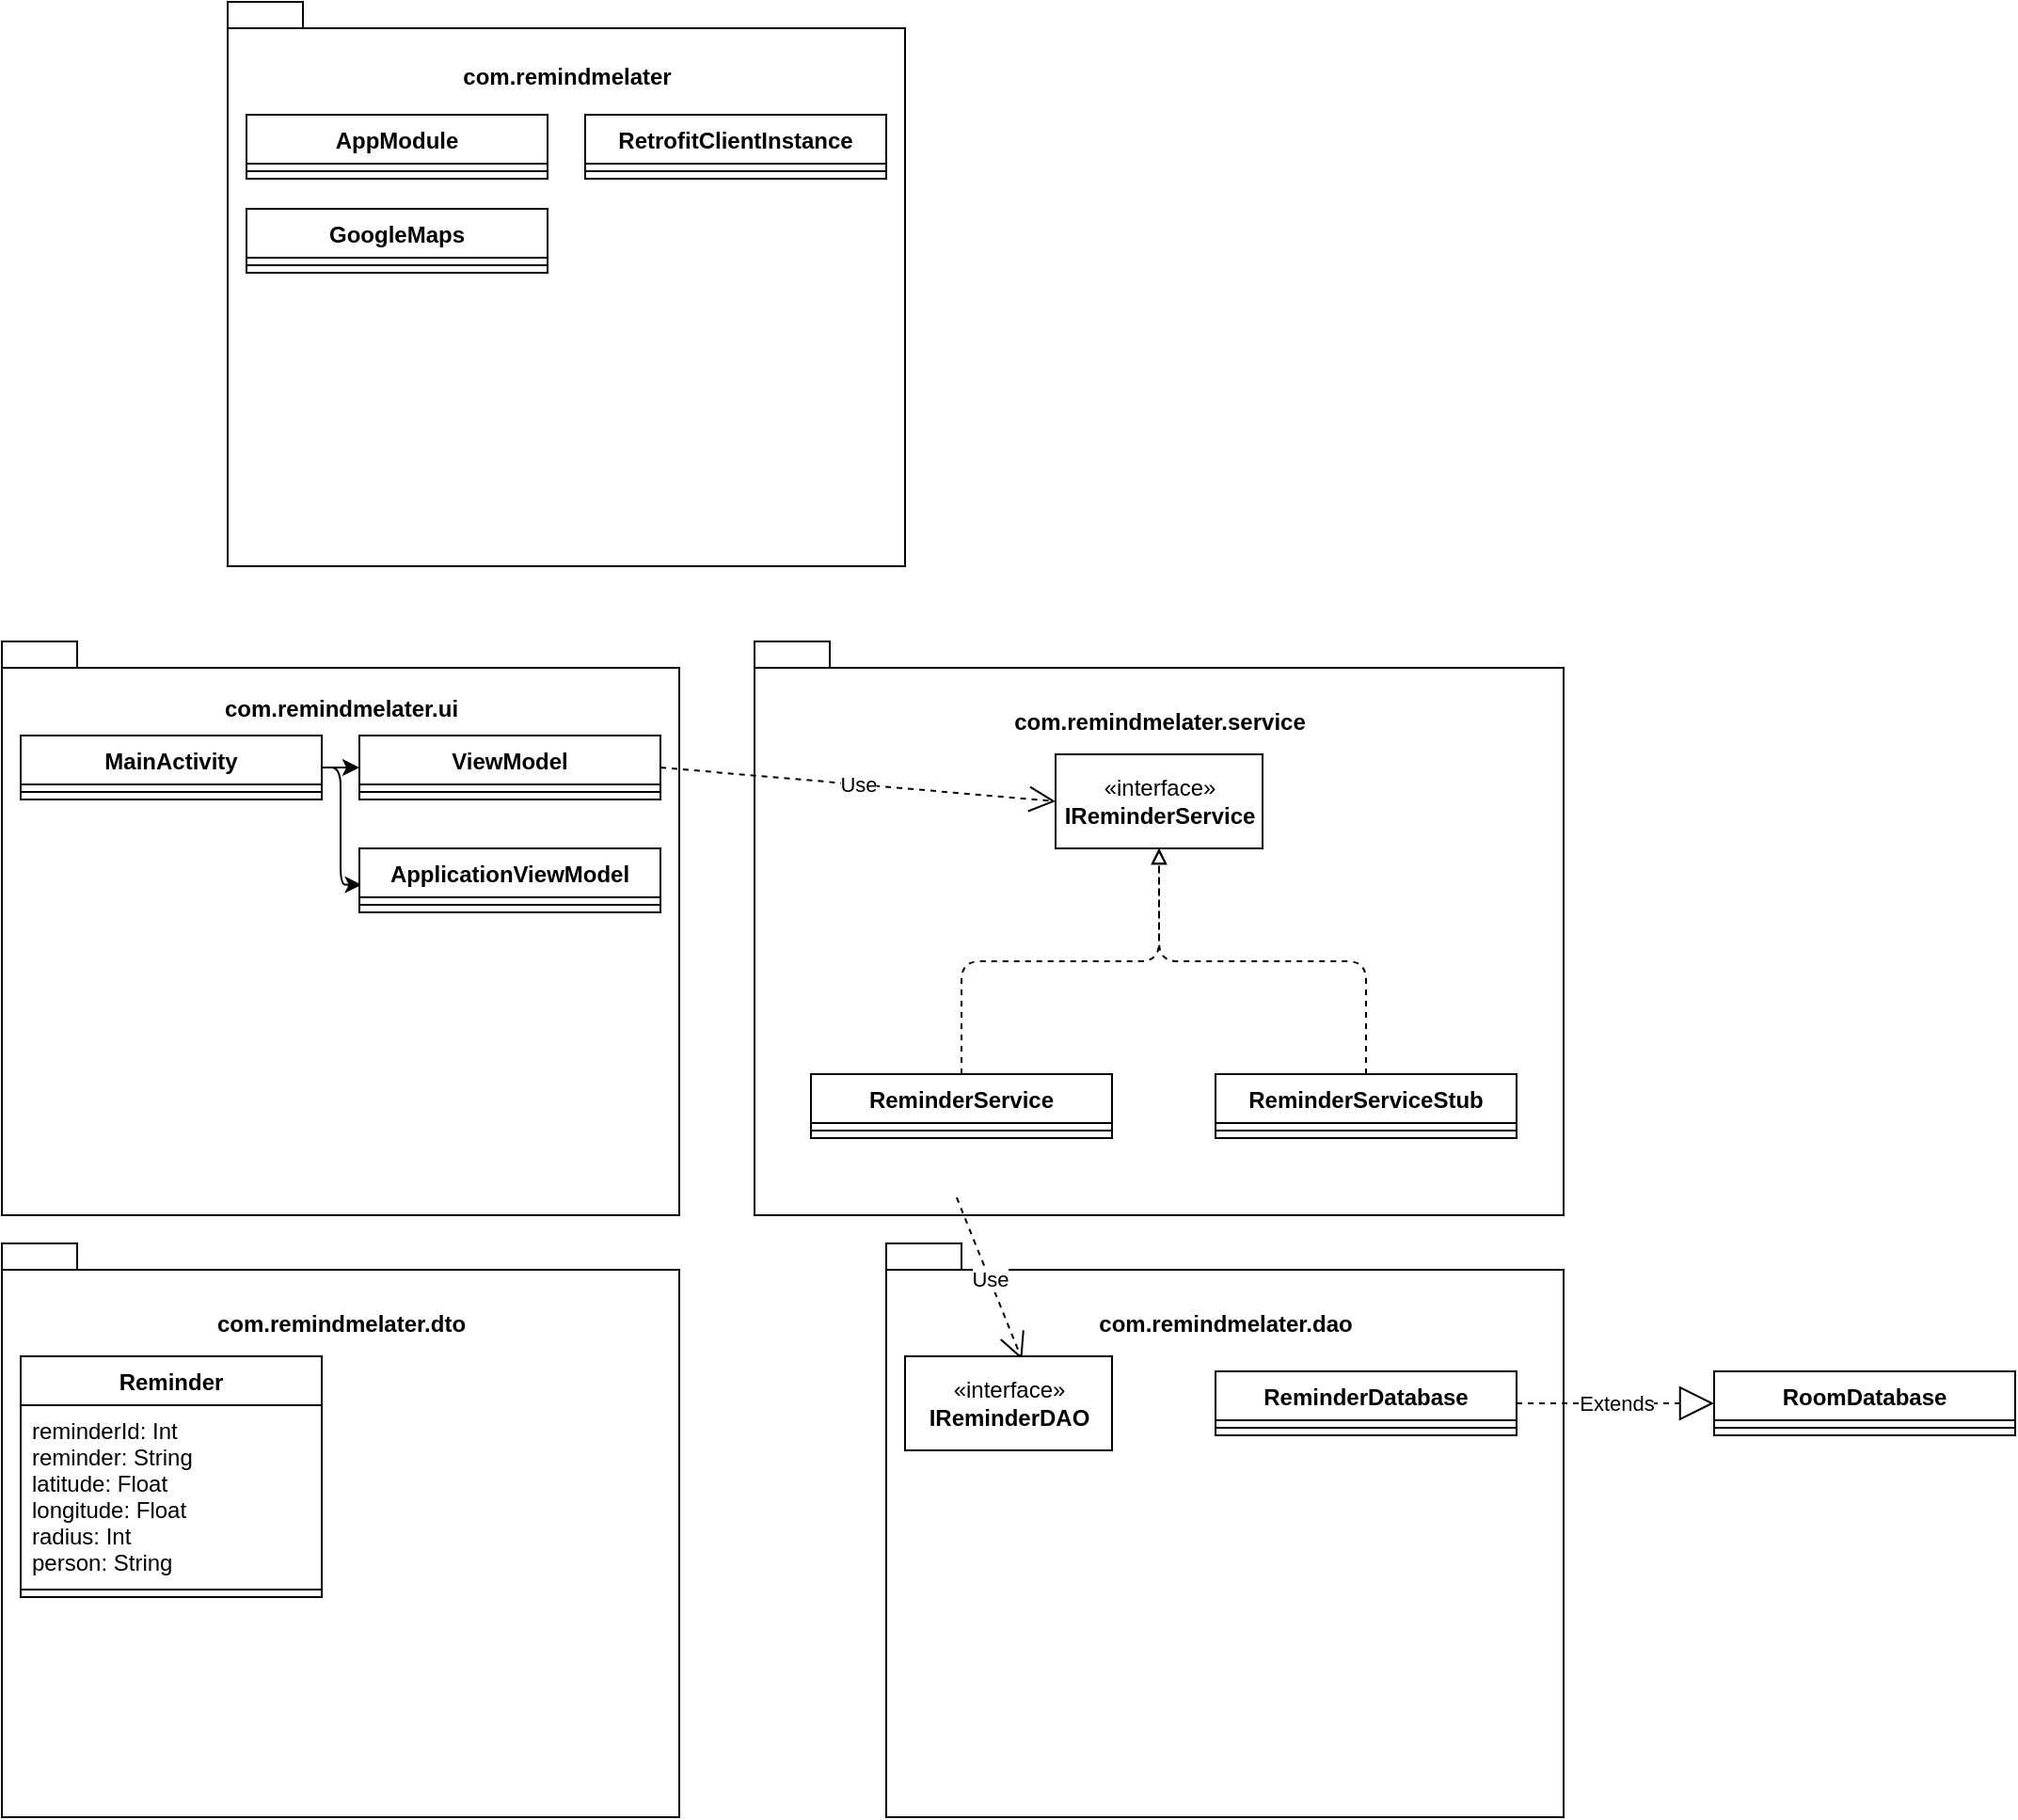 <mxfile version="16.5.2" type="device"><diagram id="C5RBs43oDa-KdzZeNtuy" name="Page-1"><mxGraphModel dx="1178" dy="655" grid="1" gridSize="10" guides="1" tooltips="1" connect="1" arrows="1" fold="1" page="1" pageScale="1" pageWidth="850" pageHeight="1100" background="none" math="0" shadow="0"><root><mxCell id="WIyWlLk6GJQsqaUBKTNV-0"/><mxCell id="WIyWlLk6GJQsqaUBKTNV-1" parent="WIyWlLk6GJQsqaUBKTNV-0"/><mxCell id="1HaIQsdyLIu8X52pOBNz-4" value="com.remindmelater.ui&lt;br&gt;&lt;br&gt;&lt;br&gt;&lt;br&gt;&lt;br&gt;&lt;br&gt;&lt;br&gt;&lt;br&gt;&lt;br&gt;&lt;br&gt;&lt;br&gt;&lt;br&gt;&lt;br&gt;&lt;br&gt;&lt;br&gt;&lt;br&gt;&lt;br&gt;&lt;br&gt;" style="shape=folder;fontStyle=1;spacingTop=10;tabWidth=40;tabHeight=14;tabPosition=left;html=1;rounded=0;" parent="WIyWlLk6GJQsqaUBKTNV-1" vertex="1"><mxGeometry x="10" y="460" width="360" height="305" as="geometry"/></mxCell><mxCell id="1HaIQsdyLIu8X52pOBNz-5" value="com.remindmelater.service&lt;br&gt;&lt;br&gt;&lt;br&gt;&lt;br&gt;&lt;br&gt;&lt;br&gt;&lt;br&gt;&lt;br&gt;&lt;br&gt;&lt;br&gt;&lt;br&gt;&lt;br&gt;&lt;br&gt;&lt;br&gt;&lt;br&gt;&lt;br&gt;&lt;br&gt;" style="shape=folder;fontStyle=1;spacingTop=10;tabWidth=40;tabHeight=14;tabPosition=left;html=1;rounded=0;" parent="WIyWlLk6GJQsqaUBKTNV-1" vertex="1"><mxGeometry x="410" y="460" width="430" height="305" as="geometry"/></mxCell><mxCell id="1HaIQsdyLIu8X52pOBNz-6" value="com.remindmelater.dto&lt;br&gt;&lt;br&gt;&lt;br&gt;&lt;br&gt;&lt;br&gt;&lt;br&gt;&lt;br&gt;&lt;br&gt;&lt;br&gt;&lt;br&gt;&lt;br&gt;&lt;br&gt;&lt;br&gt;&lt;br&gt;&lt;br&gt;&lt;br&gt;&lt;br&gt;" style="shape=folder;fontStyle=1;spacingTop=10;tabWidth=40;tabHeight=14;tabPosition=left;html=1;rounded=0;" parent="WIyWlLk6GJQsqaUBKTNV-1" vertex="1"><mxGeometry x="10" y="780" width="360" height="305" as="geometry"/></mxCell><mxCell id="1HaIQsdyLIu8X52pOBNz-7" value="com.remindmelater.dao&lt;br&gt;&lt;br&gt;&lt;br&gt;&lt;br&gt;&lt;br&gt;&lt;br&gt;&lt;br&gt;&lt;br&gt;&lt;br&gt;&lt;br&gt;&lt;br&gt;&lt;br&gt;&lt;br&gt;&lt;br&gt;&lt;br&gt;&lt;br&gt;&lt;br&gt;" style="shape=folder;fontStyle=1;spacingTop=10;tabWidth=40;tabHeight=14;tabPosition=left;html=1;rounded=0;" parent="WIyWlLk6GJQsqaUBKTNV-1" vertex="1"><mxGeometry x="480" y="780" width="360" height="305" as="geometry"/></mxCell><mxCell id="1HaIQsdyLIu8X52pOBNz-26" value="" style="edgeStyle=orthogonalEdgeStyle;orthogonalLoop=1;jettySize=auto;html=1;entryX=0.008;entryY=0.569;entryDx=0;entryDy=0;entryPerimeter=0;" parent="WIyWlLk6GJQsqaUBKTNV-1" source="1HaIQsdyLIu8X52pOBNz-8" target="1HaIQsdyLIu8X52pOBNz-14" edge="1"><mxGeometry relative="1" as="geometry"><Array as="points"><mxPoint x="190" y="527"/><mxPoint x="190" y="589"/></Array></mxGeometry></mxCell><mxCell id="1HaIQsdyLIu8X52pOBNz-8" value="MainActivity" style="swimlane;fontStyle=1;align=center;verticalAlign=top;childLayout=stackLayout;horizontal=1;startSize=26;horizontalStack=0;resizeParent=1;resizeParentMax=0;resizeLast=0;collapsible=1;marginBottom=0;" parent="WIyWlLk6GJQsqaUBKTNV-1" vertex="1"><mxGeometry x="20" y="510" width="160" height="34" as="geometry"/></mxCell><mxCell id="1HaIQsdyLIu8X52pOBNz-10" value="" style="line;strokeWidth=1;fillColor=none;align=left;verticalAlign=middle;spacingTop=-1;spacingLeft=3;spacingRight=3;rotatable=0;labelPosition=right;points=[];portConstraint=eastwest;" parent="1HaIQsdyLIu8X52pOBNz-8" vertex="1"><mxGeometry y="26" width="160" height="8" as="geometry"/></mxCell><mxCell id="1HaIQsdyLIu8X52pOBNz-12" value="ViewModel" style="swimlane;fontStyle=1;align=center;verticalAlign=top;childLayout=stackLayout;horizontal=1;startSize=26;horizontalStack=0;resizeParent=1;resizeParentMax=0;resizeLast=0;collapsible=1;marginBottom=0;" parent="WIyWlLk6GJQsqaUBKTNV-1" vertex="1"><mxGeometry x="200" y="510" width="160" height="34" as="geometry"/></mxCell><mxCell id="1HaIQsdyLIu8X52pOBNz-13" value="" style="line;strokeWidth=1;fillColor=none;align=left;verticalAlign=middle;spacingTop=-1;spacingLeft=3;spacingRight=3;rotatable=0;labelPosition=right;points=[];portConstraint=eastwest;" parent="1HaIQsdyLIu8X52pOBNz-12" vertex="1"><mxGeometry y="26" width="160" height="8" as="geometry"/></mxCell><mxCell id="1HaIQsdyLIu8X52pOBNz-14" value="ApplicationViewModel" style="swimlane;fontStyle=1;align=center;verticalAlign=top;childLayout=stackLayout;horizontal=1;startSize=26;horizontalStack=0;resizeParent=1;resizeParentMax=0;resizeLast=0;collapsible=1;marginBottom=0;" parent="WIyWlLk6GJQsqaUBKTNV-1" vertex="1"><mxGeometry x="200" y="570" width="160" height="34" as="geometry"/></mxCell><mxCell id="1HaIQsdyLIu8X52pOBNz-15" value="" style="line;strokeWidth=1;fillColor=none;align=left;verticalAlign=middle;spacingTop=-1;spacingLeft=3;spacingRight=3;rotatable=0;labelPosition=right;points=[];portConstraint=eastwest;" parent="1HaIQsdyLIu8X52pOBNz-14" vertex="1"><mxGeometry y="26" width="160" height="8" as="geometry"/></mxCell><mxCell id="1HaIQsdyLIu8X52pOBNz-18" value="Reminder" style="swimlane;fontStyle=1;align=center;verticalAlign=top;childLayout=stackLayout;horizontal=1;startSize=26;horizontalStack=0;resizeParent=1;resizeParentMax=0;resizeLast=0;collapsible=1;marginBottom=0;" parent="WIyWlLk6GJQsqaUBKTNV-1" vertex="1"><mxGeometry x="20" y="840" width="160" height="128" as="geometry"/></mxCell><mxCell id="1HaIQsdyLIu8X52pOBNz-19" value="reminderId: Int&#10;reminder: String&#10;latitude: Float&#10;longitude: Float&#10;radius: Int&#10;person: String" style="text;strokeColor=none;fillColor=none;align=left;verticalAlign=top;spacingLeft=4;spacingRight=4;overflow=hidden;rotatable=0;points=[[0,0.5],[1,0.5]];portConstraint=eastwest;" parent="1HaIQsdyLIu8X52pOBNz-18" vertex="1"><mxGeometry y="26" width="160" height="94" as="geometry"/></mxCell><mxCell id="1HaIQsdyLIu8X52pOBNz-20" value="" style="line;strokeWidth=1;fillColor=none;align=left;verticalAlign=middle;spacingTop=-1;spacingLeft=3;spacingRight=3;rotatable=0;labelPosition=right;points=[];portConstraint=eastwest;" parent="1HaIQsdyLIu8X52pOBNz-18" vertex="1"><mxGeometry y="120" width="160" height="8" as="geometry"/></mxCell><mxCell id="1HaIQsdyLIu8X52pOBNz-28" value="" style="endArrow=classic;html=1;exitX=1;exitY=0.5;exitDx=0;exitDy=0;entryX=0;entryY=0.5;entryDx=0;entryDy=0;" parent="WIyWlLk6GJQsqaUBKTNV-1" source="1HaIQsdyLIu8X52pOBNz-8" target="1HaIQsdyLIu8X52pOBNz-12" edge="1"><mxGeometry width="50" height="50" relative="1" as="geometry"><mxPoint x="210" y="610" as="sourcePoint"/><mxPoint x="260" y="560" as="targetPoint"/></mxGeometry></mxCell><mxCell id="1HaIQsdyLIu8X52pOBNz-29" value="«interface»&lt;br&gt;&lt;b&gt;IReminderService&lt;/b&gt;" style="html=1;" parent="WIyWlLk6GJQsqaUBKTNV-1" vertex="1"><mxGeometry x="570" y="520" width="110" height="50" as="geometry"/></mxCell><mxCell id="1HaIQsdyLIu8X52pOBNz-30" value="ReminderService" style="swimlane;fontStyle=1;align=center;verticalAlign=top;childLayout=stackLayout;horizontal=1;startSize=26;horizontalStack=0;resizeParent=1;resizeParentMax=0;resizeLast=0;collapsible=1;marginBottom=0;" parent="WIyWlLk6GJQsqaUBKTNV-1" vertex="1"><mxGeometry x="440" y="690" width="160" height="34" as="geometry"/></mxCell><mxCell id="1HaIQsdyLIu8X52pOBNz-32" value="" style="line;strokeWidth=1;fillColor=none;align=left;verticalAlign=middle;spacingTop=-1;spacingLeft=3;spacingRight=3;rotatable=0;labelPosition=right;points=[];portConstraint=eastwest;" parent="1HaIQsdyLIu8X52pOBNz-30" vertex="1"><mxGeometry y="26" width="160" height="8" as="geometry"/></mxCell><mxCell id="1HaIQsdyLIu8X52pOBNz-42" value="" style="edgeStyle=orthogonalEdgeStyle;orthogonalLoop=1;jettySize=auto;html=1;endArrow=block;endFill=0;dashed=1;entryX=0.5;entryY=1;entryDx=0;entryDy=0;" parent="WIyWlLk6GJQsqaUBKTNV-1" source="1HaIQsdyLIu8X52pOBNz-36" target="1HaIQsdyLIu8X52pOBNz-29" edge="1"><mxGeometry relative="1" as="geometry"><mxPoint x="620" y="570" as="targetPoint"/></mxGeometry></mxCell><mxCell id="1HaIQsdyLIu8X52pOBNz-36" value="ReminderServiceStub" style="swimlane;fontStyle=1;align=center;verticalAlign=top;childLayout=stackLayout;horizontal=1;startSize=26;horizontalStack=0;resizeParent=1;resizeParentMax=0;resizeLast=0;collapsible=1;marginBottom=0;" parent="WIyWlLk6GJQsqaUBKTNV-1" vertex="1"><mxGeometry x="655" y="690" width="160" height="34" as="geometry"/></mxCell><mxCell id="1HaIQsdyLIu8X52pOBNz-38" value="" style="line;strokeWidth=1;fillColor=none;align=left;verticalAlign=middle;spacingTop=-1;spacingLeft=3;spacingRight=3;rotatable=0;labelPosition=right;points=[];portConstraint=eastwest;" parent="1HaIQsdyLIu8X52pOBNz-36" vertex="1"><mxGeometry y="26" width="160" height="8" as="geometry"/></mxCell><mxCell id="1HaIQsdyLIu8X52pOBNz-43" value="" style="edgeStyle=orthogonalEdgeStyle;orthogonalLoop=1;jettySize=auto;html=1;endArrow=block;endFill=0;dashed=1;exitX=0.5;exitY=0;exitDx=0;exitDy=0;entryX=0.5;entryY=1;entryDx=0;entryDy=0;" parent="WIyWlLk6GJQsqaUBKTNV-1" source="1HaIQsdyLIu8X52pOBNz-30" target="1HaIQsdyLIu8X52pOBNz-29" edge="1"><mxGeometry relative="1" as="geometry"><mxPoint x="620" y="629.55" as="sourcePoint"/><mxPoint x="580" y="570" as="targetPoint"/></mxGeometry></mxCell><mxCell id="1HaIQsdyLIu8X52pOBNz-44" value="Use" style="endArrow=open;endSize=12;dashed=1;html=1;exitX=1;exitY=0.5;exitDx=0;exitDy=0;strokeColor=default;entryX=0;entryY=0.5;entryDx=0;entryDy=0;rounded=1;" parent="WIyWlLk6GJQsqaUBKTNV-1" source="1HaIQsdyLIu8X52pOBNz-12" target="1HaIQsdyLIu8X52pOBNz-29" edge="1"><mxGeometry width="160" relative="1" as="geometry"><mxPoint x="350" y="680" as="sourcePoint"/><mxPoint x="510" y="680" as="targetPoint"/></mxGeometry></mxCell><mxCell id="1HaIQsdyLIu8X52pOBNz-46" value="Use" style="endArrow=open;endSize=12;dashed=1;html=1;rounded=1;strokeColor=default;exitX=0.484;exitY=0.984;exitDx=0;exitDy=0;exitPerimeter=0;entryX=0.565;entryY=0.034;entryDx=0;entryDy=0;entryPerimeter=0;" parent="WIyWlLk6GJQsqaUBKTNV-1" target="1HaIQsdyLIu8X52pOBNz-57" edge="1"><mxGeometry width="160" relative="1" as="geometry"><mxPoint x="517.44" y="755.584" as="sourcePoint"/><mxPoint x="545.0" y="840" as="targetPoint"/></mxGeometry></mxCell><mxCell id="1HaIQsdyLIu8X52pOBNz-48" value="com.remindmelater&lt;br&gt;&lt;br&gt;&lt;br&gt;&lt;br&gt;&lt;br&gt;&lt;br&gt;&lt;br&gt;&lt;br&gt;&lt;br&gt;&lt;br&gt;&lt;br&gt;&lt;br&gt;&lt;br&gt;&lt;br&gt;&lt;br&gt;&lt;br&gt;&lt;br&gt;" style="shape=folder;fontStyle=1;spacingTop=10;tabWidth=40;tabHeight=14;tabPosition=left;html=1;rounded=0;" parent="WIyWlLk6GJQsqaUBKTNV-1" vertex="1"><mxGeometry x="130" y="120" width="360" height="300" as="geometry"/></mxCell><mxCell id="1HaIQsdyLIu8X52pOBNz-49" value="AppModule" style="swimlane;fontStyle=1;align=center;verticalAlign=top;childLayout=stackLayout;horizontal=1;startSize=26;horizontalStack=0;resizeParent=1;resizeParentMax=0;resizeLast=0;collapsible=1;marginBottom=0;" parent="WIyWlLk6GJQsqaUBKTNV-1" vertex="1"><mxGeometry x="140" y="180" width="160" height="34" as="geometry"/></mxCell><mxCell id="1HaIQsdyLIu8X52pOBNz-51" value="" style="line;strokeWidth=1;fillColor=none;align=left;verticalAlign=middle;spacingTop=-1;spacingLeft=3;spacingRight=3;rotatable=0;labelPosition=right;points=[];portConstraint=eastwest;" parent="1HaIQsdyLIu8X52pOBNz-49" vertex="1"><mxGeometry y="26" width="160" height="8" as="geometry"/></mxCell><mxCell id="1HaIQsdyLIu8X52pOBNz-53" value="RetrofitClientInstance" style="swimlane;fontStyle=1;align=center;verticalAlign=top;childLayout=stackLayout;horizontal=1;startSize=26;horizontalStack=0;resizeParent=1;resizeParentMax=0;resizeLast=0;collapsible=1;marginBottom=0;" parent="WIyWlLk6GJQsqaUBKTNV-1" vertex="1"><mxGeometry x="320" y="180" width="160" height="34" as="geometry"/></mxCell><mxCell id="1HaIQsdyLIu8X52pOBNz-55" value="" style="line;strokeWidth=1;fillColor=none;align=left;verticalAlign=middle;spacingTop=-1;spacingLeft=3;spacingRight=3;rotatable=0;labelPosition=right;points=[];portConstraint=eastwest;" parent="1HaIQsdyLIu8X52pOBNz-53" vertex="1"><mxGeometry y="26" width="160" height="8" as="geometry"/></mxCell><mxCell id="1HaIQsdyLIu8X52pOBNz-57" value="«interface»&lt;br&gt;&lt;b&gt;IReminderDAO&lt;/b&gt;" style="html=1;" parent="WIyWlLk6GJQsqaUBKTNV-1" vertex="1"><mxGeometry x="490" y="840" width="110" height="50" as="geometry"/></mxCell><mxCell id="1HaIQsdyLIu8X52pOBNz-58" value="ReminderDatabase" style="swimlane;fontStyle=1;align=center;verticalAlign=top;childLayout=stackLayout;horizontal=1;startSize=26;horizontalStack=0;resizeParent=1;resizeParentMax=0;resizeLast=0;collapsible=1;marginBottom=0;" parent="WIyWlLk6GJQsqaUBKTNV-1" vertex="1"><mxGeometry x="655" y="848" width="160" height="34" as="geometry"/></mxCell><mxCell id="1HaIQsdyLIu8X52pOBNz-60" value="" style="line;strokeWidth=1;fillColor=none;align=left;verticalAlign=middle;spacingTop=-1;spacingLeft=3;spacingRight=3;rotatable=0;labelPosition=right;points=[];portConstraint=eastwest;" parent="1HaIQsdyLIu8X52pOBNz-58" vertex="1"><mxGeometry y="26" width="160" height="8" as="geometry"/></mxCell><mxCell id="1HaIQsdyLIu8X52pOBNz-62" value="RoomDatabase" style="swimlane;fontStyle=1;align=center;verticalAlign=top;childLayout=stackLayout;horizontal=1;startSize=26;horizontalStack=0;resizeParent=1;resizeParentMax=0;resizeLast=0;collapsible=1;marginBottom=0;" parent="WIyWlLk6GJQsqaUBKTNV-1" vertex="1"><mxGeometry x="920" y="848" width="160" height="34" as="geometry"/></mxCell><mxCell id="1HaIQsdyLIu8X52pOBNz-64" value="" style="line;strokeWidth=1;fillColor=none;align=left;verticalAlign=middle;spacingTop=-1;spacingLeft=3;spacingRight=3;rotatable=0;labelPosition=right;points=[];portConstraint=eastwest;" parent="1HaIQsdyLIu8X52pOBNz-62" vertex="1"><mxGeometry y="26" width="160" height="8" as="geometry"/></mxCell><mxCell id="1HaIQsdyLIu8X52pOBNz-66" value="Extends" style="endArrow=block;endSize=16;endFill=0;html=1;rounded=1;dashed=1;strokeColor=default;exitX=1;exitY=0.5;exitDx=0;exitDy=0;entryX=0;entryY=0.5;entryDx=0;entryDy=0;" parent="WIyWlLk6GJQsqaUBKTNV-1" source="1HaIQsdyLIu8X52pOBNz-58" target="1HaIQsdyLIu8X52pOBNz-62" edge="1"><mxGeometry width="160" relative="1" as="geometry"><mxPoint x="520" y="740" as="sourcePoint"/><mxPoint x="680" y="740" as="targetPoint"/></mxGeometry></mxCell><mxCell id="OIQtrUJr7-VgQiRYc0g7-0" value="GoogleMaps" style="swimlane;fontStyle=1;align=center;verticalAlign=top;childLayout=stackLayout;horizontal=1;startSize=26;horizontalStack=0;resizeParent=1;resizeParentMax=0;resizeLast=0;collapsible=1;marginBottom=0;" vertex="1" parent="WIyWlLk6GJQsqaUBKTNV-1"><mxGeometry x="140" y="230" width="160" height="34" as="geometry"/></mxCell><mxCell id="OIQtrUJr7-VgQiRYc0g7-2" value="" style="line;strokeWidth=1;fillColor=none;align=left;verticalAlign=middle;spacingTop=-1;spacingLeft=3;spacingRight=3;rotatable=0;labelPosition=right;points=[];portConstraint=eastwest;" vertex="1" parent="OIQtrUJr7-VgQiRYc0g7-0"><mxGeometry y="26" width="160" height="8" as="geometry"/></mxCell></root></mxGraphModel></diagram></mxfile>